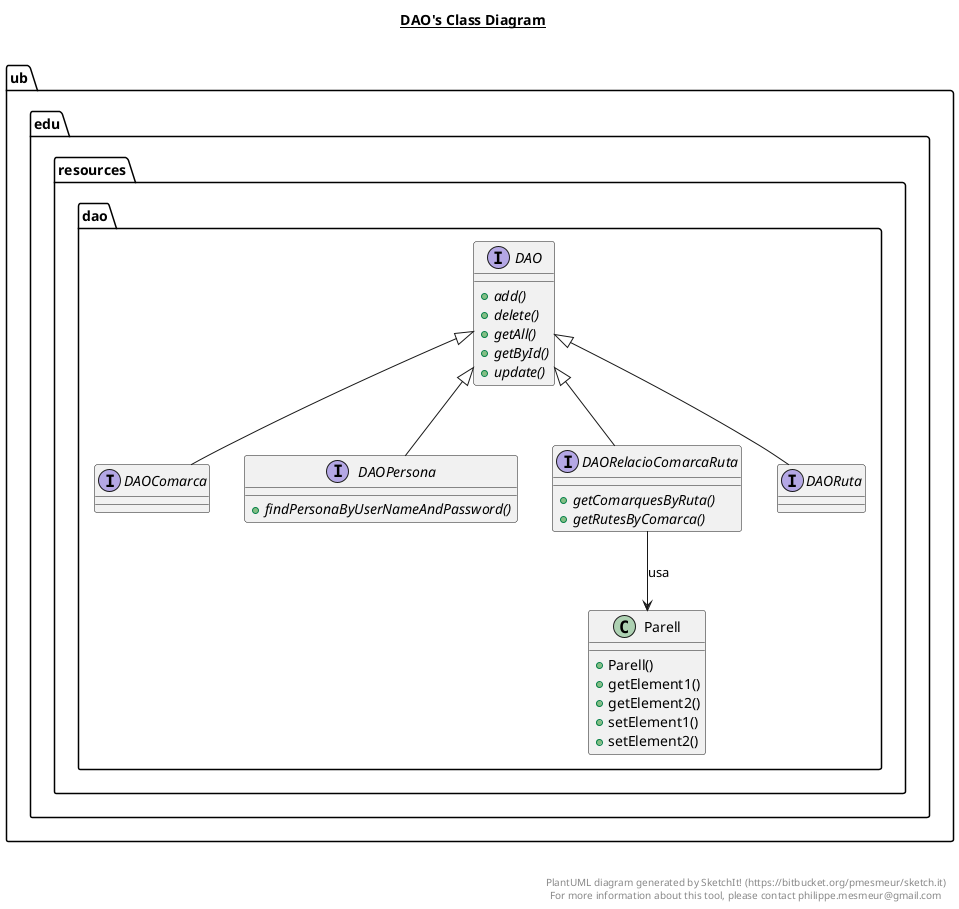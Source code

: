 @startuml

title __DAO's Class Diagram__\n

  namespace ub.edu.resources.dao {
    interface ub.edu.resources.dao.DAO {
        {abstract} + add()
        {abstract} + delete()
        {abstract} + getAll()
        {abstract} + getById()
        {abstract} + update()
    }
  }
  

  namespace ub.edu.resources.dao {
    interface ub.edu.resources.dao.DAOComarca {
    }
  }
  

  namespace ub.edu.resources.dao {
    interface ub.edu.resources.dao.DAOPersona {
        {abstract} + findPersonaByUserNameAndPassword()
    }
  }
  

  namespace ub.edu.resources.dao {
    interface ub.edu.resources.dao.DAORelacioComarcaRuta {
        {abstract} + getComarquesByRuta()
        {abstract} + getRutesByComarca()
    }
  }
  

  namespace ub.edu.resources.dao {
    interface ub.edu.resources.dao.DAORuta {
    }
  }
  

  namespace ub.edu.resources.dao {
    class ub.edu.resources.dao.Parell {
        + Parell()
        + getElement1()
        + getElement2()
        + setElement1()
        + setElement2()
    }
  }
  
ub.edu.resources.dao.DAO <|-- ub.edu.resources.dao.DAORuta
ub.edu.resources.dao.DAO <|-- ub.edu.resources.dao.DAOComarca
ub.edu.resources.dao.DAO <|-- ub.edu.resources.dao.DAORelacioComarcaRuta
ub.edu.resources.dao.DAO <|-- ub.edu.resources.dao.DAOPersona
ub.edu.resources.dao.DAORelacioComarcaRuta --> ub.edu.resources.dao.Parell: usa

right footer


PlantUML diagram generated by SketchIt! (https://bitbucket.org/pmesmeur/sketch.it)
For more information about this tool, please contact philippe.mesmeur@gmail.com
endfooter

@enduml
